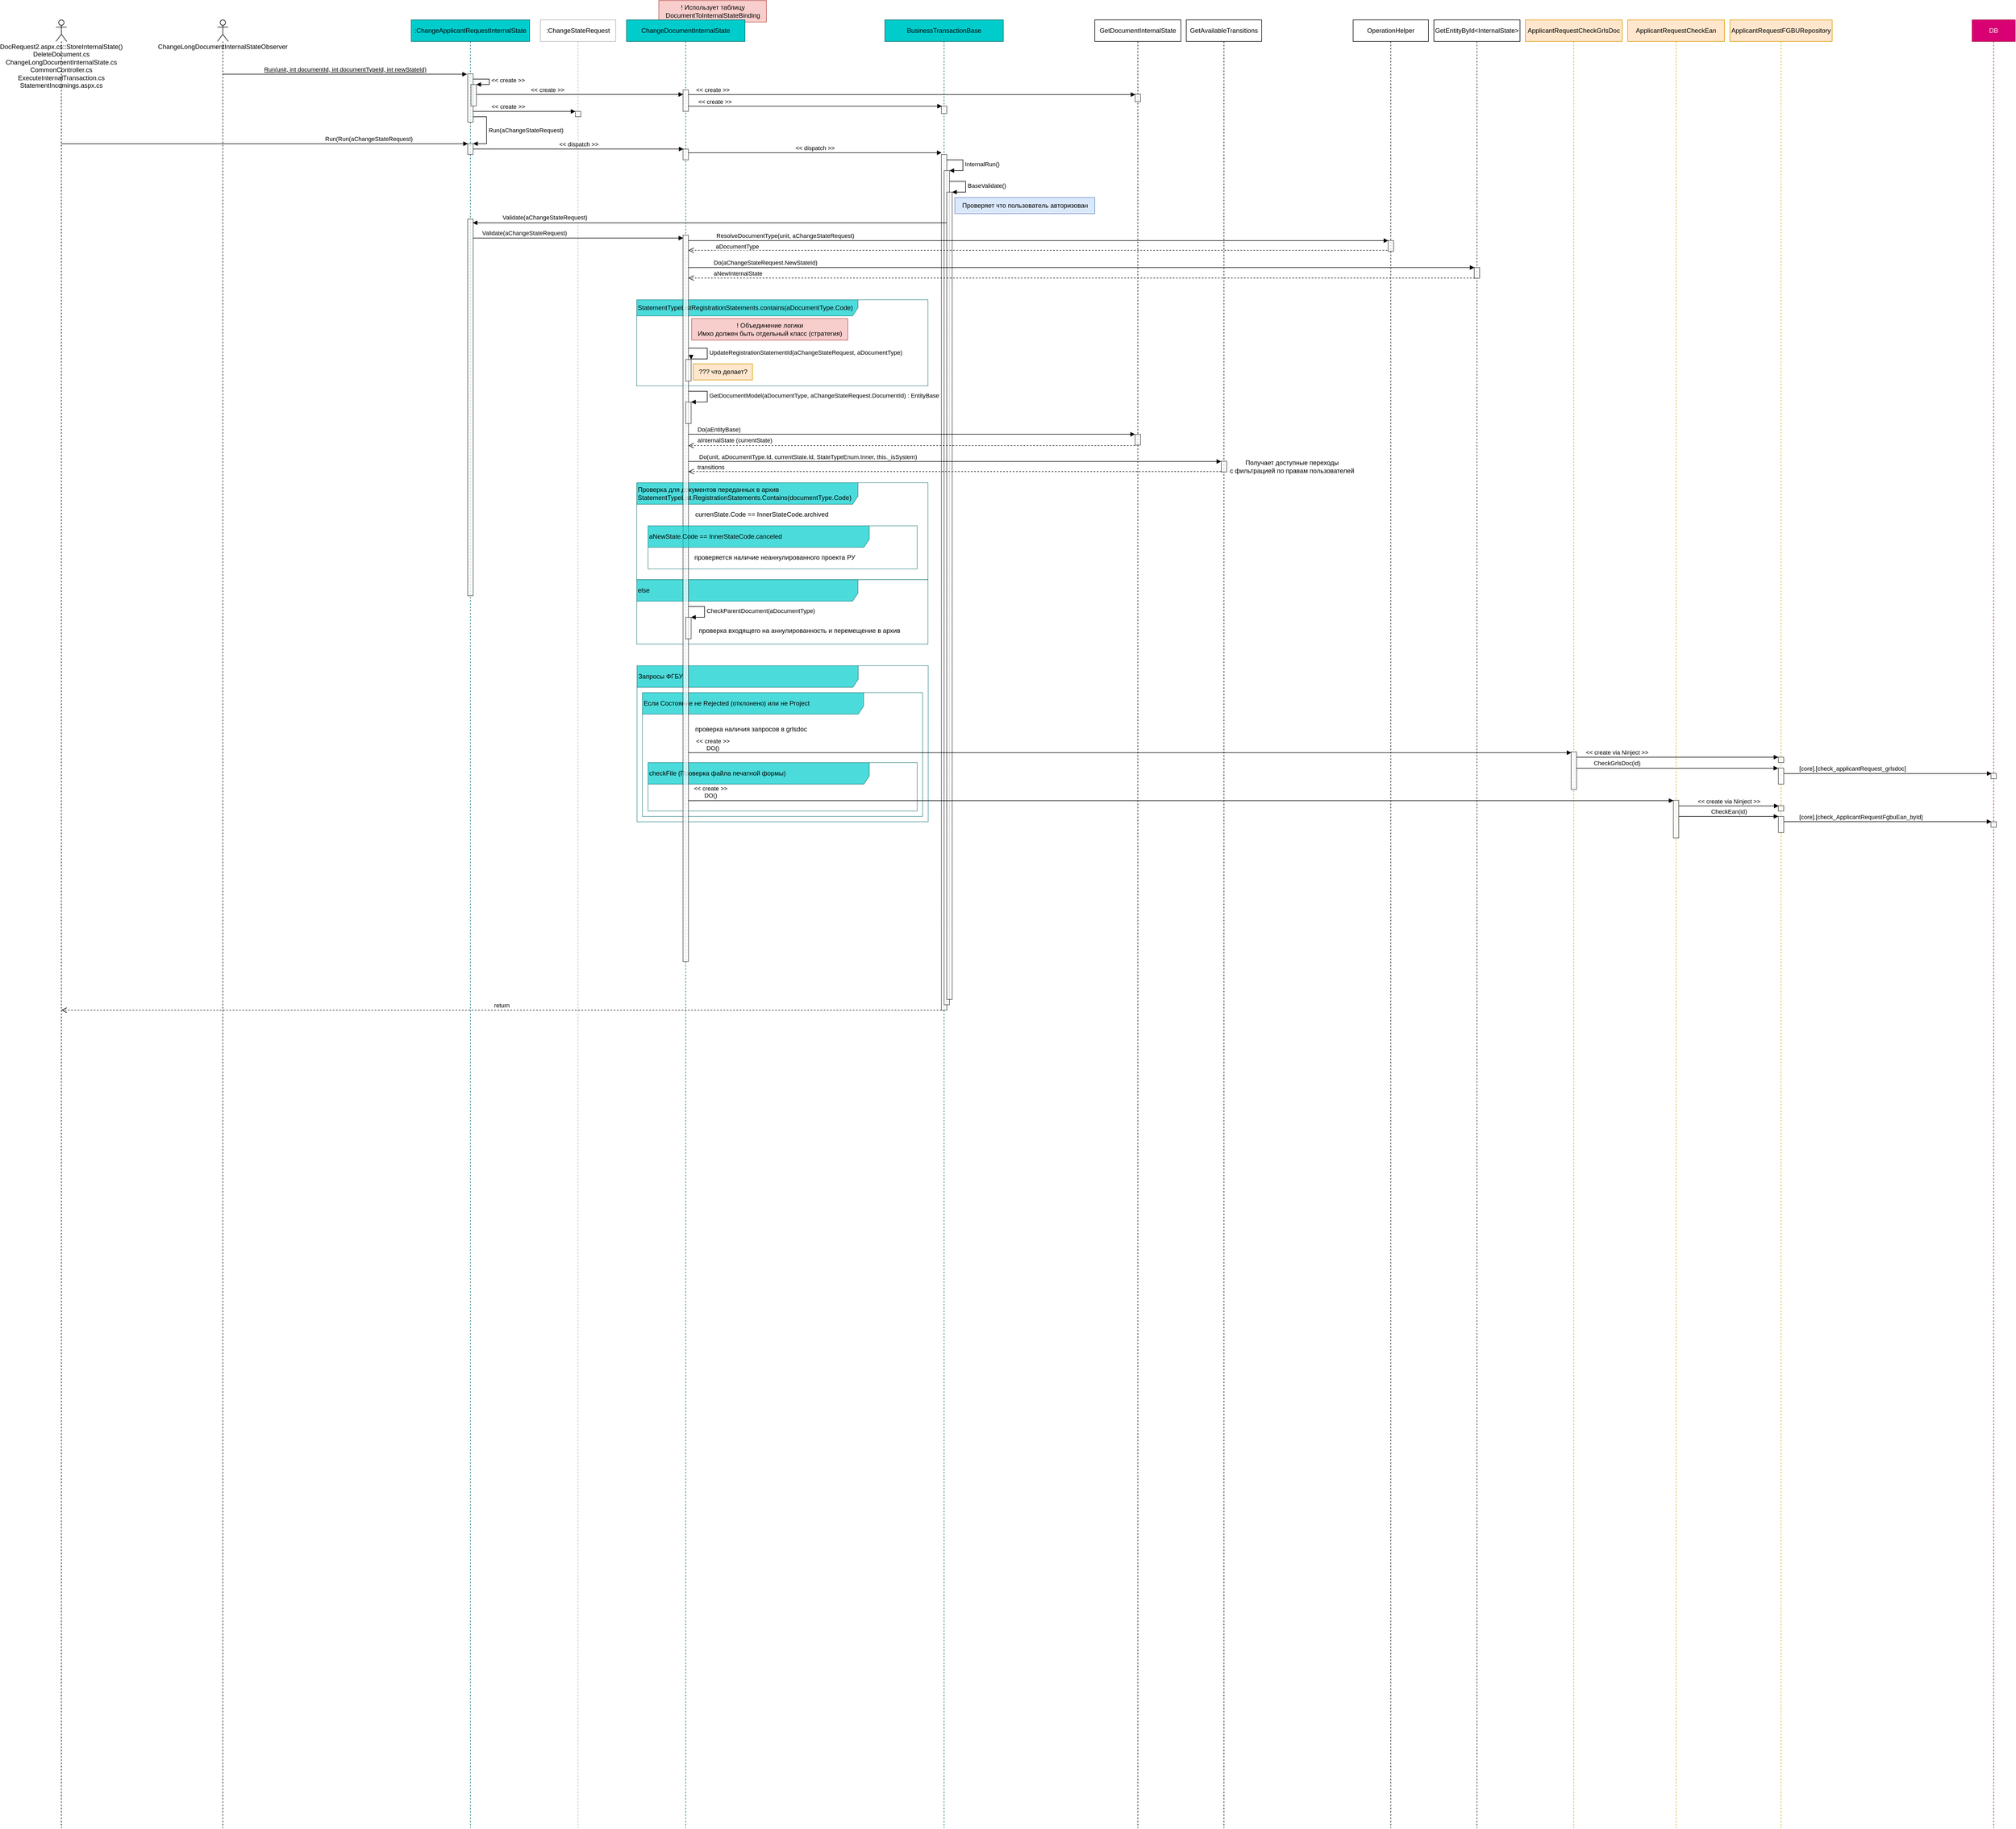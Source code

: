 <mxfile version="20.5.3" type="github">
  <diagram id="NJ8cJHLValZRu48dwTv1" name="Страница 1">
    <mxGraphModel dx="3007" dy="826" grid="1" gridSize="10" guides="1" tooltips="1" connect="1" arrows="1" fold="1" page="1" pageScale="1" pageWidth="827" pageHeight="1169" math="0" shadow="0">
      <root>
        <mxCell id="0" />
        <mxCell id="1" parent="0" />
        <mxCell id="DkcC5H-eTf_ur9rVXrn--103" value="Запросы ФГБУ&amp;nbsp;" style="shape=umlFrame;whiteSpace=wrap;html=1;strokeColor=#006666;fillColor=#00CCCC;opacity=70;align=left;width=411;height=40;" vertex="1" parent="1">
          <mxGeometry x="99.5" y="1240" width="541" height="290" as="geometry" />
        </mxCell>
        <mxCell id="DkcC5H-eTf_ur9rVXrn--106" value="Если Состояние не Rejected (отклонено) или не Project" style="shape=umlFrame;whiteSpace=wrap;html=1;strokeColor=#006666;fillColor=#00CCCC;opacity=70;align=left;width=411;height=40;" vertex="1" parent="1">
          <mxGeometry x="109.5" y="1290" width="520.5" height="230" as="geometry" />
        </mxCell>
        <mxCell id="DkcC5H-eTf_ur9rVXrn--120" value="checkFile (Проверка файла печатной формы)" style="shape=umlFrame;whiteSpace=wrap;html=1;strokeColor=#006666;fillColor=#00CCCC;opacity=70;align=left;width=411;height=40;" vertex="1" parent="1">
          <mxGeometry x="120" y="1420" width="500" height="90" as="geometry" />
        </mxCell>
        <mxCell id="DkcC5H-eTf_ur9rVXrn--98" value="else" style="shape=umlFrame;whiteSpace=wrap;html=1;strokeColor=#006666;fillColor=#00CCCC;opacity=70;align=left;width=411;height=40;" vertex="1" parent="1">
          <mxGeometry x="99" y="1080" width="541" height="120" as="geometry" />
        </mxCell>
        <mxCell id="DkcC5H-eTf_ur9rVXrn--91" value="Проверка для документов переданных в архив&lt;br&gt;StatementTypeList.RegistrationStatements.Contains(documentType.Code)" style="shape=umlFrame;whiteSpace=wrap;html=1;strokeColor=#006666;fillColor=#00CCCC;opacity=70;align=left;width=411;height=40;" vertex="1" parent="1">
          <mxGeometry x="99" y="900" width="541" height="180" as="geometry" />
        </mxCell>
        <mxCell id="DkcC5H-eTf_ur9rVXrn--67" value="StatementTypeListRegistrationStatements.contains(aDocumentType.Code)" style="shape=umlFrame;whiteSpace=wrap;html=1;strokeColor=#006666;fillColor=#00CCCC;opacity=70;align=left;width=411;height=30;" vertex="1" parent="1">
          <mxGeometry x="99" y="560" width="541" height="160" as="geometry" />
        </mxCell>
        <mxCell id="DkcC5H-eTf_ur9rVXrn--64" value="! Использует таблицу&lt;br&gt;DocumentToInternalStateBinding" style="text;html=1;align=center;verticalAlign=middle;resizable=0;points=[];autosize=1;strokeColor=#b85450;fillColor=#f8cecc;" vertex="1" parent="1">
          <mxGeometry x="140" y="4" width="200" height="40" as="geometry" />
        </mxCell>
        <mxCell id="DkcC5H-eTf_ur9rVXrn--1" value=":ChangeApplicantRequestInternalState" style="shape=umlLifeline;perimeter=lifelinePerimeter;whiteSpace=wrap;html=1;container=1;collapsible=0;recursiveResize=0;outlineConnect=0;fillColor=#00CCCC;strokeColor=#006666;" vertex="1" parent="1">
          <mxGeometry x="-320" y="40" width="220" height="3360" as="geometry" />
        </mxCell>
        <mxCell id="DkcC5H-eTf_ur9rVXrn--5" value="" style="html=1;points=[];perimeter=orthogonalPerimeter;opacity=70;" vertex="1" parent="DkcC5H-eTf_ur9rVXrn--1">
          <mxGeometry x="105" y="100" width="10" height="90" as="geometry" />
        </mxCell>
        <mxCell id="DkcC5H-eTf_ur9rVXrn--7" value="" style="html=1;points=[];perimeter=orthogonalPerimeter;opacity=70;" vertex="1" parent="DkcC5H-eTf_ur9rVXrn--1">
          <mxGeometry x="111" y="120" width="10" height="40" as="geometry" />
        </mxCell>
        <mxCell id="DkcC5H-eTf_ur9rVXrn--8" value="&amp;lt;&amp;lt; create &amp;gt;&amp;gt;" style="edgeStyle=orthogonalEdgeStyle;html=1;align=left;spacingLeft=2;endArrow=block;rounded=0;entryX=1;entryY=0;" edge="1" target="DkcC5H-eTf_ur9rVXrn--7" parent="DkcC5H-eTf_ur9rVXrn--1" source="DkcC5H-eTf_ur9rVXrn--5">
          <mxGeometry relative="1" as="geometry">
            <mxPoint x="115" y="124" as="sourcePoint" />
            <Array as="points">
              <mxPoint x="145" y="110" />
              <mxPoint x="145" y="120" />
            </Array>
          </mxGeometry>
        </mxCell>
        <mxCell id="DkcC5H-eTf_ur9rVXrn--10" value="" style="html=1;points=[];perimeter=orthogonalPerimeter;opacity=70;" vertex="1" parent="DkcC5H-eTf_ur9rVXrn--1">
          <mxGeometry x="105" y="230" width="10" height="20" as="geometry" />
        </mxCell>
        <mxCell id="DkcC5H-eTf_ur9rVXrn--11" value="Run(aChangeStateRequest)" style="edgeStyle=orthogonalEdgeStyle;html=1;align=left;spacingLeft=2;endArrow=block;rounded=0;entryX=1;entryY=0;" edge="1" target="DkcC5H-eTf_ur9rVXrn--10" parent="DkcC5H-eTf_ur9rVXrn--1" source="DkcC5H-eTf_ur9rVXrn--5">
          <mxGeometry relative="1" as="geometry">
            <mxPoint x="110" y="210" as="sourcePoint" />
            <Array as="points">
              <mxPoint x="140" y="180" />
              <mxPoint x="140" y="230" />
            </Array>
          </mxGeometry>
        </mxCell>
        <mxCell id="DkcC5H-eTf_ur9rVXrn--42" value="" style="html=1;points=[];perimeter=orthogonalPerimeter;opacity=70;" vertex="1" parent="DkcC5H-eTf_ur9rVXrn--1">
          <mxGeometry x="105" y="370" width="10" height="700" as="geometry" />
        </mxCell>
        <mxCell id="DkcC5H-eTf_ur9rVXrn--4" value="&lt;u&gt;Run(unit, int documentId, int documentTypeId, int newStateId)&lt;/u&gt;" style="html=1;verticalAlign=bottom;endArrow=block;rounded=0;entryX=-0.14;entryY=0.01;entryDx=0;entryDy=0;entryPerimeter=0;" edge="1" parent="1" source="DkcC5H-eTf_ur9rVXrn--43" target="DkcC5H-eTf_ur9rVXrn--5">
          <mxGeometry width="80" relative="1" as="geometry">
            <mxPoint x="-540" y="220" as="sourcePoint" />
            <mxPoint x="-460" y="220" as="targetPoint" />
          </mxGeometry>
        </mxCell>
        <mxCell id="DkcC5H-eTf_ur9rVXrn--12" value=":ChangeStateRequest" style="shape=umlLifeline;perimeter=lifelinePerimeter;whiteSpace=wrap;html=1;container=1;collapsible=0;recursiveResize=0;outlineConnect=0;strokeColor=#B3B3B3;" vertex="1" parent="1">
          <mxGeometry x="-80" y="40" width="140" height="3360" as="geometry" />
        </mxCell>
        <mxCell id="DkcC5H-eTf_ur9rVXrn--19" value="" style="html=1;points=[];perimeter=orthogonalPerimeter;opacity=70;" vertex="1" parent="DkcC5H-eTf_ur9rVXrn--12">
          <mxGeometry x="65" y="170" width="10" height="10" as="geometry" />
        </mxCell>
        <mxCell id="DkcC5H-eTf_ur9rVXrn--18" value="&amp;lt;&amp;lt; create &amp;gt;&amp;gt;" style="html=1;verticalAlign=bottom;endArrow=block;rounded=0;entryX=0.009;entryY=0.004;entryDx=0;entryDy=0;entryPerimeter=0;" edge="1" parent="1" source="DkcC5H-eTf_ur9rVXrn--5" target="DkcC5H-eTf_ur9rVXrn--19">
          <mxGeometry x="-0.316" width="80" relative="1" as="geometry">
            <mxPoint x="-110" y="170" as="sourcePoint" />
            <mxPoint x="-30" y="170" as="targetPoint" />
            <mxPoint as="offset" />
          </mxGeometry>
        </mxCell>
        <mxCell id="DkcC5H-eTf_ur9rVXrn--22" value="Run(&lt;span style=&quot;text-align: left;&quot;&gt;Run(aChangeStateRequest)&lt;/span&gt;" style="html=1;verticalAlign=bottom;endArrow=block;rounded=0;entryX=0.034;entryY=0.005;entryDx=0;entryDy=0;entryPerimeter=0;" edge="1" parent="1" source="DkcC5H-eTf_ur9rVXrn--47" target="DkcC5H-eTf_ur9rVXrn--10">
          <mxGeometry x="0.51" width="80" relative="1" as="geometry">
            <mxPoint x="-470" y="310" as="sourcePoint" />
            <mxPoint x="-390" y="310" as="targetPoint" />
            <mxPoint as="offset" />
          </mxGeometry>
        </mxCell>
        <mxCell id="DkcC5H-eTf_ur9rVXrn--23" value="ChangeDocumentInternalState" style="shape=umlLifeline;perimeter=lifelinePerimeter;whiteSpace=wrap;html=1;container=1;collapsible=0;recursiveResize=0;outlineConnect=0;fillColor=#00CCCC;strokeColor=#006666;" vertex="1" parent="1">
          <mxGeometry x="80" y="40" width="220" height="3360" as="geometry" />
        </mxCell>
        <mxCell id="DkcC5H-eTf_ur9rVXrn--30" value="" style="html=1;points=[];perimeter=orthogonalPerimeter;opacity=70;" vertex="1" parent="DkcC5H-eTf_ur9rVXrn--23">
          <mxGeometry x="105" y="240" width="10" height="20" as="geometry" />
        </mxCell>
        <mxCell id="DkcC5H-eTf_ur9rVXrn--50" value="" style="html=1;points=[];perimeter=orthogonalPerimeter;strokeColor=#000000;opacity=70;" vertex="1" parent="DkcC5H-eTf_ur9rVXrn--23">
          <mxGeometry x="105" y="400" width="10" height="1350" as="geometry" />
        </mxCell>
        <mxCell id="DkcC5H-eTf_ur9rVXrn--70" value="" style="html=1;points=[];perimeter=orthogonalPerimeter;opacity=70;" vertex="1" parent="DkcC5H-eTf_ur9rVXrn--23">
          <mxGeometry x="110" y="631" width="10" height="40" as="geometry" />
        </mxCell>
        <mxCell id="DkcC5H-eTf_ur9rVXrn--71" value="UpdateRegistrationStatementId(aChangeStateRequest, aDocumentType)" style="edgeStyle=orthogonalEdgeStyle;html=1;align=left;spacingLeft=2;endArrow=block;rounded=0;entryX=1;entryY=0;" edge="1" target="DkcC5H-eTf_ur9rVXrn--70" parent="DkcC5H-eTf_ur9rVXrn--23" source="DkcC5H-eTf_ur9rVXrn--50">
          <mxGeometry relative="1" as="geometry">
            <mxPoint x="120" y="610" as="sourcePoint" />
            <Array as="points">
              <mxPoint x="150" y="610" />
              <mxPoint x="150" y="630" />
              <mxPoint x="120" y="630" />
            </Array>
          </mxGeometry>
        </mxCell>
        <mxCell id="DkcC5H-eTf_ur9rVXrn--73" value="" style="html=1;points=[];perimeter=orthogonalPerimeter;opacity=70;" vertex="1" parent="DkcC5H-eTf_ur9rVXrn--23">
          <mxGeometry x="110" y="710" width="10" height="40" as="geometry" />
        </mxCell>
        <mxCell id="DkcC5H-eTf_ur9rVXrn--74" value="GetDocumentModel(aDocumentType, aChangeStateRequest.DocumentId) : EntityBase" style="edgeStyle=orthogonalEdgeStyle;html=1;align=left;spacingLeft=2;endArrow=block;rounded=0;entryX=1;entryY=0;" edge="1" target="DkcC5H-eTf_ur9rVXrn--73" parent="DkcC5H-eTf_ur9rVXrn--23" source="DkcC5H-eTf_ur9rVXrn--50">
          <mxGeometry relative="1" as="geometry">
            <mxPoint x="240" y="680" as="sourcePoint" />
            <Array as="points">
              <mxPoint x="150" y="690" />
              <mxPoint x="150" y="710" />
            </Array>
          </mxGeometry>
        </mxCell>
        <mxCell id="DkcC5H-eTf_ur9rVXrn--78" value="" style="html=1;points=[];perimeter=orthogonalPerimeter;opacity=70;" vertex="1" parent="DkcC5H-eTf_ur9rVXrn--23">
          <mxGeometry x="105" y="130" width="10" height="40" as="geometry" />
        </mxCell>
        <mxCell id="DkcC5H-eTf_ur9rVXrn--29" value="&amp;lt;&amp;lt; dispatch &amp;gt;&amp;gt;" style="html=1;verticalAlign=bottom;endArrow=block;rounded=0;entryX=0.09;entryY=-0.004;entryDx=0;entryDy=0;entryPerimeter=0;" edge="1" parent="1" source="DkcC5H-eTf_ur9rVXrn--10" target="DkcC5H-eTf_ur9rVXrn--30">
          <mxGeometry width="80" relative="1" as="geometry">
            <mxPoint x="-100" y="220" as="sourcePoint" />
            <mxPoint x="-20" y="220" as="targetPoint" />
          </mxGeometry>
        </mxCell>
        <mxCell id="DkcC5H-eTf_ur9rVXrn--31" value="BusinessTransactionBase" style="shape=umlLifeline;perimeter=lifelinePerimeter;whiteSpace=wrap;html=1;container=1;collapsible=0;recursiveResize=0;outlineConnect=0;fillColor=#00CCCC;strokeColor=#006666;" vertex="1" parent="1">
          <mxGeometry x="560" y="40" width="220" height="3360" as="geometry" />
        </mxCell>
        <mxCell id="DkcC5H-eTf_ur9rVXrn--32" value="" style="html=1;points=[];perimeter=orthogonalPerimeter;opacity=70;" vertex="1" parent="DkcC5H-eTf_ur9rVXrn--31">
          <mxGeometry x="105" y="250" width="10" height="1590" as="geometry" />
        </mxCell>
        <mxCell id="DkcC5H-eTf_ur9rVXrn--34" value="" style="html=1;points=[];perimeter=orthogonalPerimeter;opacity=70;" vertex="1" parent="DkcC5H-eTf_ur9rVXrn--31">
          <mxGeometry x="110" y="280" width="10" height="1550" as="geometry" />
        </mxCell>
        <mxCell id="DkcC5H-eTf_ur9rVXrn--35" value="InternalRun()" style="edgeStyle=orthogonalEdgeStyle;html=1;align=left;spacingLeft=2;endArrow=block;rounded=0;entryX=1;entryY=0;" edge="1" target="DkcC5H-eTf_ur9rVXrn--34" parent="DkcC5H-eTf_ur9rVXrn--31" source="DkcC5H-eTf_ur9rVXrn--32">
          <mxGeometry relative="1" as="geometry">
            <mxPoint x="115" y="281" as="sourcePoint" />
            <Array as="points">
              <mxPoint x="145" y="260" />
              <mxPoint x="145" y="280" />
            </Array>
          </mxGeometry>
        </mxCell>
        <mxCell id="DkcC5H-eTf_ur9rVXrn--38" value="" style="html=1;points=[];perimeter=orthogonalPerimeter;opacity=70;" vertex="1" parent="DkcC5H-eTf_ur9rVXrn--31">
          <mxGeometry x="115" y="320" width="10" height="1500" as="geometry" />
        </mxCell>
        <mxCell id="DkcC5H-eTf_ur9rVXrn--39" value="BaseValidate()" style="edgeStyle=orthogonalEdgeStyle;html=1;align=left;spacingLeft=2;endArrow=block;rounded=0;entryX=1;entryY=0;" edge="1" target="DkcC5H-eTf_ur9rVXrn--38" parent="DkcC5H-eTf_ur9rVXrn--31" source="DkcC5H-eTf_ur9rVXrn--34">
          <mxGeometry relative="1" as="geometry">
            <mxPoint x="120" y="300" as="sourcePoint" />
            <Array as="points">
              <mxPoint x="150" y="300" />
              <mxPoint x="150" y="320" />
            </Array>
          </mxGeometry>
        </mxCell>
        <mxCell id="DkcC5H-eTf_ur9rVXrn--82" value="" style="html=1;points=[];perimeter=orthogonalPerimeter;strokeColor=#000000;opacity=70;" vertex="1" parent="DkcC5H-eTf_ur9rVXrn--31">
          <mxGeometry x="105" y="160" width="10" height="14" as="geometry" />
        </mxCell>
        <mxCell id="DkcC5H-eTf_ur9rVXrn--33" value="&amp;lt;&amp;lt; dispatch &amp;gt;&amp;gt;" style="html=1;verticalAlign=bottom;endArrow=block;rounded=0;entryX=0.043;entryY=-0.002;entryDx=0;entryDy=0;entryPerimeter=0;" edge="1" parent="1" source="DkcC5H-eTf_ur9rVXrn--30" target="DkcC5H-eTf_ur9rVXrn--32">
          <mxGeometry width="80" relative="1" as="geometry">
            <mxPoint x="230" y="290" as="sourcePoint" />
            <mxPoint x="195.9" y="289.92" as="targetPoint" />
          </mxGeometry>
        </mxCell>
        <mxCell id="DkcC5H-eTf_ur9rVXrn--37" value="return" style="html=1;verticalAlign=bottom;endArrow=open;dashed=1;endSize=8;rounded=0;exitX=0.027;exitY=1;exitDx=0;exitDy=0;exitPerimeter=0;" edge="1" parent="1" source="DkcC5H-eTf_ur9rVXrn--32" target="DkcC5H-eTf_ur9rVXrn--47">
          <mxGeometry relative="1" as="geometry">
            <mxPoint x="670" y="360" as="sourcePoint" />
            <mxPoint x="590" y="360" as="targetPoint" />
          </mxGeometry>
        </mxCell>
        <mxCell id="DkcC5H-eTf_ur9rVXrn--40" value="Проверяет что пользователь авторизован" style="text;html=1;align=center;verticalAlign=middle;resizable=0;points=[];autosize=1;strokeColor=#6c8ebf;fillColor=#dae8fc;" vertex="1" parent="1">
          <mxGeometry x="690" y="370" width="260" height="30" as="geometry" />
        </mxCell>
        <mxCell id="DkcC5H-eTf_ur9rVXrn--41" value="Validate(aChangeStateRequest)" style="html=1;verticalAlign=bottom;endArrow=block;rounded=0;entryX=0.924;entryY=0.01;entryDx=0;entryDy=0;entryPerimeter=0;" edge="1" parent="1" source="DkcC5H-eTf_ur9rVXrn--38" target="DkcC5H-eTf_ur9rVXrn--42">
          <mxGeometry x="0.696" y="-1" width="80" relative="1" as="geometry">
            <mxPoint x="440" y="360" as="sourcePoint" />
            <mxPoint x="520" y="360" as="targetPoint" />
            <mxPoint as="offset" />
          </mxGeometry>
        </mxCell>
        <mxCell id="DkcC5H-eTf_ur9rVXrn--43" value="&lt;span style=&quot;&quot;&gt;ChangeLongDocumentInternalStateObserver&lt;/span&gt;" style="shape=umlLifeline;participant=umlActor;perimeter=lifelinePerimeter;whiteSpace=wrap;html=1;container=1;collapsible=0;recursiveResize=0;verticalAlign=top;spacingTop=36;outlineConnect=0;" vertex="1" parent="1">
          <mxGeometry x="-680" y="40" width="20" height="3360" as="geometry" />
        </mxCell>
        <mxCell id="DkcC5H-eTf_ur9rVXrn--47" value="&lt;span style=&quot;&quot;&gt;DocRequest2.aspx.cs::StoreInternalState()&lt;/span&gt;&lt;br style=&quot;&quot;&gt;&lt;span style=&quot;&quot;&gt;DeleteDocument.cs&lt;/span&gt;&lt;br style=&quot;&quot;&gt;&lt;span style=&quot;&quot;&gt;ChangeLongDocumentInternalState.cs&lt;/span&gt;&lt;br style=&quot;&quot;&gt;&lt;span style=&quot;&quot;&gt;CommonController.cs&lt;/span&gt;&lt;br style=&quot;&quot;&gt;&lt;span style=&quot;&quot;&gt;ExecuteInternalTransaction.cs&lt;/span&gt;&lt;br style=&quot;&quot;&gt;&lt;span style=&quot;&quot;&gt;StatementIncomings.aspx.cs&lt;/span&gt;" style="shape=umlLifeline;participant=umlActor;perimeter=lifelinePerimeter;whiteSpace=wrap;html=1;container=1;collapsible=0;recursiveResize=0;verticalAlign=top;spacingTop=36;outlineConnect=0;" vertex="1" parent="1">
          <mxGeometry x="-980" y="40" width="20" height="3360" as="geometry" />
        </mxCell>
        <mxCell id="DkcC5H-eTf_ur9rVXrn--49" value="Validate(aChangeStateRequest)" style="html=1;verticalAlign=bottom;endArrow=block;rounded=0;entryX=0.031;entryY=0.004;entryDx=0;entryDy=0;entryPerimeter=0;" edge="1" parent="1" source="DkcC5H-eTf_ur9rVXrn--42" target="DkcC5H-eTf_ur9rVXrn--50">
          <mxGeometry x="-0.513" width="80" relative="1" as="geometry">
            <mxPoint x="-130" y="440" as="sourcePoint" />
            <mxPoint x="-50" y="440" as="targetPoint" />
            <mxPoint as="offset" />
          </mxGeometry>
        </mxCell>
        <mxCell id="DkcC5H-eTf_ur9rVXrn--51" value="OperationHelper" style="shape=umlLifeline;perimeter=lifelinePerimeter;whiteSpace=wrap;html=1;container=1;collapsible=0;recursiveResize=0;outlineConnect=0;" vertex="1" parent="1">
          <mxGeometry x="1430" y="40" width="140" height="3360" as="geometry" />
        </mxCell>
        <mxCell id="DkcC5H-eTf_ur9rVXrn--58" value="" style="html=1;points=[];perimeter=orthogonalPerimeter;strokeColor=#000000;opacity=70;" vertex="1" parent="DkcC5H-eTf_ur9rVXrn--51">
          <mxGeometry x="65" y="410" width="10" height="20" as="geometry" />
        </mxCell>
        <mxCell id="DkcC5H-eTf_ur9rVXrn--57" value="ResolveDocumentType(unit, aChangeStateRequest)" style="html=1;verticalAlign=bottom;endArrow=block;rounded=0;entryX=0.033;entryY=0.004;entryDx=0;entryDy=0;entryPerimeter=0;align=left;" edge="1" parent="1" source="DkcC5H-eTf_ur9rVXrn--50" target="DkcC5H-eTf_ur9rVXrn--58">
          <mxGeometry x="-0.924" width="80" relative="1" as="geometry">
            <mxPoint x="260" y="430" as="sourcePoint" />
            <mxPoint x="600" y="480" as="targetPoint" />
            <mxPoint as="offset" />
          </mxGeometry>
        </mxCell>
        <mxCell id="DkcC5H-eTf_ur9rVXrn--59" value="aDocumentType" style="html=1;verticalAlign=bottom;endArrow=open;dashed=1;endSize=8;rounded=0;exitX=-0.129;exitY=0.907;exitDx=0;exitDy=0;exitPerimeter=0;align=left;" edge="1" parent="1" source="DkcC5H-eTf_ur9rVXrn--58" target="DkcC5H-eTf_ur9rVXrn--50">
          <mxGeometry x="0.924" y="2" relative="1" as="geometry">
            <mxPoint x="740" y="440" as="sourcePoint" />
            <mxPoint x="660" y="440" as="targetPoint" />
            <mxPoint as="offset" />
          </mxGeometry>
        </mxCell>
        <mxCell id="DkcC5H-eTf_ur9rVXrn--60" value="GetEntityById&amp;lt;InternalState&amp;gt;" style="shape=umlLifeline;perimeter=lifelinePerimeter;whiteSpace=wrap;html=1;container=1;collapsible=0;recursiveResize=0;outlineConnect=0;" vertex="1" parent="1">
          <mxGeometry x="1580" y="40" width="160" height="3360" as="geometry" />
        </mxCell>
        <mxCell id="DkcC5H-eTf_ur9rVXrn--61" value="" style="html=1;points=[];perimeter=orthogonalPerimeter;strokeColor=#000000;opacity=70;" vertex="1" parent="DkcC5H-eTf_ur9rVXrn--60">
          <mxGeometry x="75" y="460" width="10" height="20" as="geometry" />
        </mxCell>
        <mxCell id="DkcC5H-eTf_ur9rVXrn--62" value="Do(aChangeStateRequest.NewStateId)" style="html=1;verticalAlign=bottom;endArrow=block;rounded=0;entryX=0.043;entryY=0.007;entryDx=0;entryDy=0;entryPerimeter=0;align=left;" edge="1" parent="1" source="DkcC5H-eTf_ur9rVXrn--50" target="DkcC5H-eTf_ur9rVXrn--61">
          <mxGeometry x="-0.939" width="80" relative="1" as="geometry">
            <mxPoint x="205" y="460.08" as="sourcePoint" />
            <mxPoint x="865.33" y="460.08" as="targetPoint" />
            <mxPoint as="offset" />
          </mxGeometry>
        </mxCell>
        <mxCell id="DkcC5H-eTf_ur9rVXrn--63" value="aNewInternalState" style="html=1;verticalAlign=bottom;endArrow=open;dashed=1;endSize=8;rounded=0;exitX=0.1;exitY=0.979;exitDx=0;exitDy=0;exitPerimeter=0;align=left;" edge="1" parent="1" source="DkcC5H-eTf_ur9rVXrn--61" target="DkcC5H-eTf_ur9rVXrn--50">
          <mxGeometry x="0.939" relative="1" as="geometry">
            <mxPoint x="863.71" y="478.14" as="sourcePoint" />
            <mxPoint x="205" y="478.14" as="targetPoint" />
            <mxPoint as="offset" />
          </mxGeometry>
        </mxCell>
        <mxCell id="DkcC5H-eTf_ur9rVXrn--69" value="! Объединение логики&lt;br&gt;Имхо должен быть отдельный класс (стратегия)" style="text;html=1;align=center;verticalAlign=middle;resizable=0;points=[];autosize=1;strokeColor=#b85450;fillColor=#f8cecc;" vertex="1" parent="1">
          <mxGeometry x="201" y="595" width="290" height="40" as="geometry" />
        </mxCell>
        <mxCell id="DkcC5H-eTf_ur9rVXrn--75" value="??? что делает?" style="text;html=1;align=center;verticalAlign=middle;resizable=0;points=[];autosize=1;strokeColor=#d79b00;fillColor=#ffe6cc;" vertex="1" parent="1">
          <mxGeometry x="204" y="679" width="110" height="30" as="geometry" />
        </mxCell>
        <mxCell id="DkcC5H-eTf_ur9rVXrn--76" value="GetDocumentInternalState" style="shape=umlLifeline;perimeter=lifelinePerimeter;whiteSpace=wrap;html=1;container=1;collapsible=0;recursiveResize=0;outlineConnect=0;" vertex="1" parent="1">
          <mxGeometry x="950" y="40" width="160" height="3360" as="geometry" />
        </mxCell>
        <mxCell id="DkcC5H-eTf_ur9rVXrn--77" value="" style="html=1;points=[];perimeter=orthogonalPerimeter;strokeColor=#000000;opacity=70;" vertex="1" parent="DkcC5H-eTf_ur9rVXrn--76">
          <mxGeometry x="75" y="138" width="10" height="14" as="geometry" />
        </mxCell>
        <mxCell id="DkcC5H-eTf_ur9rVXrn--84" value="" style="html=1;points=[];perimeter=orthogonalPerimeter;strokeColor=#000000;fillColor=#FFFFFF;opacity=70;" vertex="1" parent="DkcC5H-eTf_ur9rVXrn--76">
          <mxGeometry x="75" y="770" width="10" height="20" as="geometry" />
        </mxCell>
        <mxCell id="DkcC5H-eTf_ur9rVXrn--79" value="&amp;lt;&amp;lt; create &amp;gt;&amp;gt;" style="html=1;verticalAlign=bottom;endArrow=block;rounded=0;entryX=0.019;entryY=0.214;entryDx=0;entryDy=0;entryPerimeter=0;" edge="1" parent="1" source="DkcC5H-eTf_ur9rVXrn--7" target="DkcC5H-eTf_ur9rVXrn--78">
          <mxGeometry x="-0.316" width="80" relative="1" as="geometry">
            <mxPoint x="-195" y="220.04" as="sourcePoint" />
            <mxPoint x="-4.91" y="220.04" as="targetPoint" />
            <mxPoint as="offset" />
          </mxGeometry>
        </mxCell>
        <mxCell id="DkcC5H-eTf_ur9rVXrn--80" value="&amp;lt;&amp;lt; create &amp;gt;&amp;gt;" style="html=1;verticalAlign=bottom;endArrow=block;rounded=0;entryX=0.04;entryY=0.053;entryDx=0;entryDy=0;entryPerimeter=0;" edge="1" parent="1" source="DkcC5H-eTf_ur9rVXrn--78" target="DkcC5H-eTf_ur9rVXrn--77">
          <mxGeometry x="-0.892" width="80" relative="1" as="geometry">
            <mxPoint x="255.81" y="180.004" as="sourcePoint" />
            <mxPoint x="640" y="180.004" as="targetPoint" />
            <mxPoint as="offset" />
          </mxGeometry>
        </mxCell>
        <mxCell id="DkcC5H-eTf_ur9rVXrn--81" value="&amp;lt;&amp;lt; create &amp;gt;&amp;gt;" style="html=1;verticalAlign=bottom;endArrow=block;rounded=0;entryX=0.103;entryY=0.022;entryDx=0;entryDy=0;entryPerimeter=0;" edge="1" parent="1" source="DkcC5H-eTf_ur9rVXrn--78" target="DkcC5H-eTf_ur9rVXrn--82">
          <mxGeometry x="-0.795" y="-1" width="80" relative="1" as="geometry">
            <mxPoint x="205" y="188.742" as="sourcePoint" />
            <mxPoint x="860" y="190" as="targetPoint" />
            <mxPoint as="offset" />
          </mxGeometry>
        </mxCell>
        <mxCell id="DkcC5H-eTf_ur9rVXrn--83" value="Do(aEntityBase)" style="html=1;verticalAlign=bottom;endArrow=block;rounded=0;strokeColor=#000000;entryX=-0.036;entryY=-0.004;entryDx=0;entryDy=0;entryPerimeter=0;align=left;" edge="1" parent="1" source="DkcC5H-eTf_ur9rVXrn--50" target="DkcC5H-eTf_ur9rVXrn--84">
          <mxGeometry x="-0.964" width="80" relative="1" as="geometry">
            <mxPoint x="260" y="760" as="sourcePoint" />
            <mxPoint x="920" y="800" as="targetPoint" />
            <mxPoint as="offset" />
          </mxGeometry>
        </mxCell>
        <mxCell id="DkcC5H-eTf_ur9rVXrn--85" value="aInternalState (currentState)" style="html=1;verticalAlign=bottom;endArrow=open;dashed=1;endSize=8;rounded=0;strokeColor=#000000;exitX=-0.031;exitY=1.049;exitDx=0;exitDy=0;exitPerimeter=0;align=left;" edge="1" parent="1" source="DkcC5H-eTf_ur9rVXrn--84" target="DkcC5H-eTf_ur9rVXrn--50">
          <mxGeometry x="0.964" y="-1" relative="1" as="geometry">
            <mxPoint x="1010" y="840" as="sourcePoint" />
            <mxPoint x="520" y="840" as="targetPoint" />
            <mxPoint as="offset" />
          </mxGeometry>
        </mxCell>
        <mxCell id="DkcC5H-eTf_ur9rVXrn--86" value="GetAvailableTransitions" style="shape=umlLifeline;perimeter=lifelinePerimeter;whiteSpace=wrap;html=1;container=1;collapsible=0;recursiveResize=0;outlineConnect=0;" vertex="1" parent="1">
          <mxGeometry x="1120" y="40" width="140" height="3360" as="geometry" />
        </mxCell>
        <mxCell id="DkcC5H-eTf_ur9rVXrn--87" value="" style="html=1;points=[];perimeter=orthogonalPerimeter;strokeColor=#000000;opacity=70;" vertex="1" parent="DkcC5H-eTf_ur9rVXrn--86">
          <mxGeometry x="65" y="820" width="10" height="20" as="geometry" />
        </mxCell>
        <mxCell id="DkcC5H-eTf_ur9rVXrn--88" value="Do(unit, aDocumentType.Id, currentState.Id, StateTypeEnum.Inner, this._isSystem)" style="html=1;verticalAlign=bottom;endArrow=block;rounded=0;strokeColor=#000000;entryX=-0.011;entryY=0.025;entryDx=0;entryDy=0;entryPerimeter=0;align=left;" edge="1" parent="1" source="DkcC5H-eTf_ur9rVXrn--50" target="DkcC5H-eTf_ur9rVXrn--87">
          <mxGeometry x="-0.964" width="80" relative="1" as="geometry">
            <mxPoint x="205" y="819.92" as="sourcePoint" />
            <mxPoint x="1034.64" y="819.92" as="targetPoint" />
            <mxPoint as="offset" />
          </mxGeometry>
        </mxCell>
        <mxCell id="DkcC5H-eTf_ur9rVXrn--89" value="transitions" style="html=1;verticalAlign=bottom;endArrow=open;dashed=1;endSize=8;rounded=0;strokeColor=#000000;exitX=-0.011;exitY=0.963;exitDx=0;exitDy=0;exitPerimeter=0;align=left;" edge="1" parent="1" source="DkcC5H-eTf_ur9rVXrn--87" target="DkcC5H-eTf_ur9rVXrn--50">
          <mxGeometry x="0.97" y="1" relative="1" as="geometry">
            <mxPoint x="1120" y="820" as="sourcePoint" />
            <mxPoint x="1040" y="820" as="targetPoint" />
            <mxPoint as="offset" />
          </mxGeometry>
        </mxCell>
        <mxCell id="DkcC5H-eTf_ur9rVXrn--90" value="Получает доступные переходы &lt;br&gt;с фильтрацией по правам пользователей" style="text;html=1;align=center;verticalAlign=middle;resizable=0;points=[];autosize=1;strokeColor=none;fillColor=none;" vertex="1" parent="1">
          <mxGeometry x="1191" y="850" width="250" height="40" as="geometry" />
        </mxCell>
        <mxCell id="DkcC5H-eTf_ur9rVXrn--94" value="currenState.Code == InnerStateCode.archived" style="text;html=1;align=center;verticalAlign=middle;resizable=0;points=[];autosize=1;strokeColor=none;fillColor=none;" vertex="1" parent="1">
          <mxGeometry x="196" y="944" width="270" height="30" as="geometry" />
        </mxCell>
        <mxCell id="DkcC5H-eTf_ur9rVXrn--95" value="aNewState.Code == InnerStateCode.canceled" style="shape=umlFrame;whiteSpace=wrap;html=1;strokeColor=#006666;fillColor=#00CCCC;opacity=70;align=left;width=411;height=40;" vertex="1" parent="1">
          <mxGeometry x="120" y="980" width="500" height="80" as="geometry" />
        </mxCell>
        <mxCell id="DkcC5H-eTf_ur9rVXrn--96" value="проверяется наличие неаннулированного проекта РУ" style="text;html=1;align=center;verticalAlign=middle;resizable=0;points=[];autosize=1;strokeColor=none;fillColor=none;" vertex="1" parent="1">
          <mxGeometry x="195" y="1024" width="320" height="30" as="geometry" />
        </mxCell>
        <mxCell id="DkcC5H-eTf_ur9rVXrn--99" value="" style="html=1;points=[];perimeter=orthogonalPerimeter;strokeColor=#000000;fillColor=#FFFFFF;opacity=70;" vertex="1" parent="1">
          <mxGeometry x="190" y="1150" width="10" height="40" as="geometry" />
        </mxCell>
        <mxCell id="DkcC5H-eTf_ur9rVXrn--100" value="CheckParentDocument(aDocumentType)" style="edgeStyle=orthogonalEdgeStyle;html=1;align=left;spacingLeft=2;endArrow=block;rounded=0;entryX=1;entryY=0;strokeColor=#000000;" edge="1" target="DkcC5H-eTf_ur9rVXrn--99" parent="1" source="DkcC5H-eTf_ur9rVXrn--50">
          <mxGeometry relative="1" as="geometry">
            <mxPoint x="195" y="1130" as="sourcePoint" />
            <Array as="points">
              <mxPoint x="225" y="1130" />
              <mxPoint x="225" y="1150" />
            </Array>
          </mxGeometry>
        </mxCell>
        <mxCell id="DkcC5H-eTf_ur9rVXrn--101" value="проверка входящего на аннулированность и перемещение в архив" style="text;html=1;align=center;verticalAlign=middle;resizable=0;points=[];autosize=1;strokeColor=none;fillColor=none;" vertex="1" parent="1">
          <mxGeometry x="201" y="1160" width="400" height="30" as="geometry" />
        </mxCell>
        <mxCell id="DkcC5H-eTf_ur9rVXrn--107" value="ApplicantRequestCheckGrlsDoc" style="shape=umlLifeline;perimeter=lifelinePerimeter;whiteSpace=wrap;html=1;container=1;collapsible=0;recursiveResize=0;outlineConnect=0;fillColor=#ffe6cc;strokeColor=#d79b00;" vertex="1" parent="1">
          <mxGeometry x="1750" y="40" width="180" height="3360" as="geometry" />
        </mxCell>
        <mxCell id="DkcC5H-eTf_ur9rVXrn--108" value="" style="html=1;points=[];perimeter=orthogonalPerimeter;strokeColor=#000000;opacity=70;" vertex="1" parent="DkcC5H-eTf_ur9rVXrn--107">
          <mxGeometry x="85" y="1360" width="10" height="70" as="geometry" />
        </mxCell>
        <mxCell id="DkcC5H-eTf_ur9rVXrn--109" value="&amp;lt;&amp;lt; create &amp;gt;&amp;gt;&lt;br&gt;DO()" style="html=1;verticalAlign=bottom;endArrow=block;rounded=0;strokeColor=#000000;entryX=0.053;entryY=0.023;entryDx=0;entryDy=0;entryPerimeter=0;align=center;" edge="1" parent="1" source="DkcC5H-eTf_ur9rVXrn--50" target="DkcC5H-eTf_ur9rVXrn--108">
          <mxGeometry x="-0.945" width="80" relative="1" as="geometry">
            <mxPoint x="810" y="1320" as="sourcePoint" />
            <mxPoint x="840" y="1300" as="targetPoint" />
            <mxPoint as="offset" />
          </mxGeometry>
        </mxCell>
        <mxCell id="DkcC5H-eTf_ur9rVXrn--110" value="ApplicantRequestFGBURepository" style="shape=umlLifeline;perimeter=lifelinePerimeter;whiteSpace=wrap;html=1;container=1;collapsible=0;recursiveResize=0;outlineConnect=0;fillColor=#ffe6cc;strokeColor=#d79b00;" vertex="1" parent="1">
          <mxGeometry x="2130" y="40" width="190" height="3360" as="geometry" />
        </mxCell>
        <mxCell id="DkcC5H-eTf_ur9rVXrn--111" value="" style="html=1;points=[];perimeter=orthogonalPerimeter;strokeColor=#000000;opacity=70;" vertex="1" parent="DkcC5H-eTf_ur9rVXrn--110">
          <mxGeometry x="90" y="1370" width="10" height="10" as="geometry" />
        </mxCell>
        <mxCell id="DkcC5H-eTf_ur9rVXrn--114" value="" style="html=1;points=[];perimeter=orthogonalPerimeter;strokeColor=#000000;opacity=70;" vertex="1" parent="DkcC5H-eTf_ur9rVXrn--110">
          <mxGeometry x="90" y="1390" width="10" height="30" as="geometry" />
        </mxCell>
        <mxCell id="DkcC5H-eTf_ur9rVXrn--126" value="" style="html=1;points=[];perimeter=orthogonalPerimeter;strokeColor=#000000;opacity=70;" vertex="1" parent="DkcC5H-eTf_ur9rVXrn--110">
          <mxGeometry x="90" y="1460" width="10" height="10" as="geometry" />
        </mxCell>
        <mxCell id="DkcC5H-eTf_ur9rVXrn--127" value="" style="html=1;points=[];perimeter=orthogonalPerimeter;strokeColor=#000000;opacity=70;" vertex="1" parent="DkcC5H-eTf_ur9rVXrn--110">
          <mxGeometry x="90" y="1480" width="10" height="30" as="geometry" />
        </mxCell>
        <mxCell id="DkcC5H-eTf_ur9rVXrn--112" value="&amp;lt;&amp;lt; create via Ninject &amp;gt;&amp;gt;" style="html=1;verticalAlign=bottom;endArrow=block;rounded=0;strokeColor=#000000;entryX=0;entryY=0;entryDx=0;entryDy=0;entryPerimeter=0;" edge="1" parent="1" source="DkcC5H-eTf_ur9rVXrn--108" target="DkcC5H-eTf_ur9rVXrn--111">
          <mxGeometry x="-0.6" width="80" relative="1" as="geometry">
            <mxPoint x="1950" y="1320" as="sourcePoint" />
            <mxPoint x="2030" y="1320" as="targetPoint" />
            <mxPoint as="offset" />
          </mxGeometry>
        </mxCell>
        <mxCell id="DkcC5H-eTf_ur9rVXrn--113" value="CheckGrlsDoc(id)" style="html=1;verticalAlign=bottom;endArrow=block;rounded=0;strokeColor=#000000;entryX=-0.025;entryY=0.016;entryDx=0;entryDy=0;entryPerimeter=0;" edge="1" parent="1" source="DkcC5H-eTf_ur9rVXrn--108" target="DkcC5H-eTf_ur9rVXrn--114">
          <mxGeometry x="-0.6" width="80" relative="1" as="geometry">
            <mxPoint x="1855" y="1380" as="sourcePoint" />
            <mxPoint x="2040" y="1380" as="targetPoint" />
            <mxPoint as="offset" />
          </mxGeometry>
        </mxCell>
        <mxCell id="DkcC5H-eTf_ur9rVXrn--115" value="DB" style="shape=umlLifeline;perimeter=lifelinePerimeter;whiteSpace=wrap;html=1;container=1;collapsible=0;recursiveResize=0;outlineConnect=0;fillColor=#d80073;fontColor=#ffffff;strokeColor=#A50040;" vertex="1" parent="1">
          <mxGeometry x="2580" y="40" width="80" height="3360" as="geometry" />
        </mxCell>
        <mxCell id="DkcC5H-eTf_ur9rVXrn--116" value="" style="html=1;points=[];perimeter=orthogonalPerimeter;strokeColor=#000000;opacity=70;" vertex="1" parent="DkcC5H-eTf_ur9rVXrn--115">
          <mxGeometry x="35" y="1400" width="10" height="10" as="geometry" />
        </mxCell>
        <mxCell id="DkcC5H-eTf_ur9rVXrn--130" value="" style="html=1;points=[];perimeter=orthogonalPerimeter;strokeColor=#000000;opacity=70;" vertex="1" parent="DkcC5H-eTf_ur9rVXrn--115">
          <mxGeometry x="35" y="1490" width="10" height="10" as="geometry" />
        </mxCell>
        <mxCell id="DkcC5H-eTf_ur9rVXrn--119" value="[core].[check_applicantRequest_grlsdoc]" style="html=1;verticalAlign=bottom;endArrow=block;rounded=0;strokeColor=#000000;entryX=0.115;entryY=0.036;entryDx=0;entryDy=0;entryPerimeter=0;align=left;" edge="1" parent="1" source="DkcC5H-eTf_ur9rVXrn--114" target="DkcC5H-eTf_ur9rVXrn--116">
          <mxGeometry x="-0.861" width="80" relative="1" as="geometry">
            <mxPoint x="1855" y="1410.32" as="sourcePoint" />
            <mxPoint x="2039.75" y="1410.32" as="targetPoint" />
            <mxPoint as="offset" />
          </mxGeometry>
        </mxCell>
        <mxCell id="DkcC5H-eTf_ur9rVXrn--121" value="&lt;span style=&quot;text-align: left;&quot;&gt;проверка наличия запросов в grlsdoc&lt;/span&gt;" style="text;html=1;align=center;verticalAlign=middle;resizable=0;points=[];autosize=1;strokeColor=none;fillColor=none;" vertex="1" parent="1">
          <mxGeometry x="196" y="1343" width="230" height="30" as="geometry" />
        </mxCell>
        <mxCell id="DkcC5H-eTf_ur9rVXrn--122" value="ApplicantRequestCheckEan" style="shape=umlLifeline;perimeter=lifelinePerimeter;whiteSpace=wrap;html=1;container=1;collapsible=0;recursiveResize=0;outlineConnect=0;fillColor=#ffe6cc;strokeColor=#d79b00;" vertex="1" parent="1">
          <mxGeometry x="1940" y="40" width="180" height="3360" as="geometry" />
        </mxCell>
        <mxCell id="DkcC5H-eTf_ur9rVXrn--123" value="" style="html=1;points=[];perimeter=orthogonalPerimeter;strokeColor=#000000;opacity=70;" vertex="1" parent="DkcC5H-eTf_ur9rVXrn--122">
          <mxGeometry x="85" y="1450" width="10" height="70" as="geometry" />
        </mxCell>
        <mxCell id="DkcC5H-eTf_ur9rVXrn--124" value="&amp;lt;&amp;lt; create &amp;gt;&amp;gt;&lt;br&gt;DO()" style="html=1;verticalAlign=bottom;endArrow=block;rounded=0;strokeColor=#000000;entryX=0.016;entryY=0.01;entryDx=0;entryDy=0;entryPerimeter=0;align=center;" edge="1" parent="1" source="DkcC5H-eTf_ur9rVXrn--50" target="DkcC5H-eTf_ur9rVXrn--123">
          <mxGeometry x="-0.956" y="1" width="80" relative="1" as="geometry">
            <mxPoint x="220" y="1410" as="sourcePoint" />
            <mxPoint x="1845.53" y="1411.61" as="targetPoint" />
            <mxPoint as="offset" />
          </mxGeometry>
        </mxCell>
        <mxCell id="DkcC5H-eTf_ur9rVXrn--125" value="&amp;lt;&amp;lt; create via Ninject &amp;gt;&amp;gt;" style="html=1;verticalAlign=bottom;endArrow=block;rounded=0;strokeColor=#000000;entryX=0.062;entryY=0.056;entryDx=0;entryDy=0;entryPerimeter=0;" edge="1" parent="1" source="DkcC5H-eTf_ur9rVXrn--123" target="DkcC5H-eTf_ur9rVXrn--126">
          <mxGeometry width="80" relative="1" as="geometry">
            <mxPoint x="1855" y="1420" as="sourcePoint" />
            <mxPoint x="2230" y="1420" as="targetPoint" />
          </mxGeometry>
        </mxCell>
        <mxCell id="DkcC5H-eTf_ur9rVXrn--128" value="CheckEan(id)" style="html=1;verticalAlign=bottom;endArrow=block;rounded=0;strokeColor=#000000;entryX=0;entryY=0;entryDx=0;entryDy=0;entryPerimeter=0;" edge="1" parent="1" source="DkcC5H-eTf_ur9rVXrn--123" target="DkcC5H-eTf_ur9rVXrn--127">
          <mxGeometry width="80" relative="1" as="geometry">
            <mxPoint x="2090" y="1510" as="sourcePoint" />
            <mxPoint x="2170" y="1510" as="targetPoint" />
          </mxGeometry>
        </mxCell>
        <mxCell id="DkcC5H-eTf_ur9rVXrn--129" value="[core].[check_ApplicantRequestFgbuEan_byId]" style="html=1;verticalAlign=bottom;endArrow=block;rounded=0;strokeColor=#000000;entryX=0.081;entryY=-0.031;entryDx=0;entryDy=0;entryPerimeter=0;align=left;" edge="1" parent="1" source="DkcC5H-eTf_ur9rVXrn--127" target="DkcC5H-eTf_ur9rVXrn--130">
          <mxGeometry x="-0.861" width="80" relative="1" as="geometry">
            <mxPoint x="2240" y="1450.36" as="sourcePoint" />
            <mxPoint x="2626.15" y="1450.36" as="targetPoint" />
            <mxPoint as="offset" />
          </mxGeometry>
        </mxCell>
      </root>
    </mxGraphModel>
  </diagram>
</mxfile>
